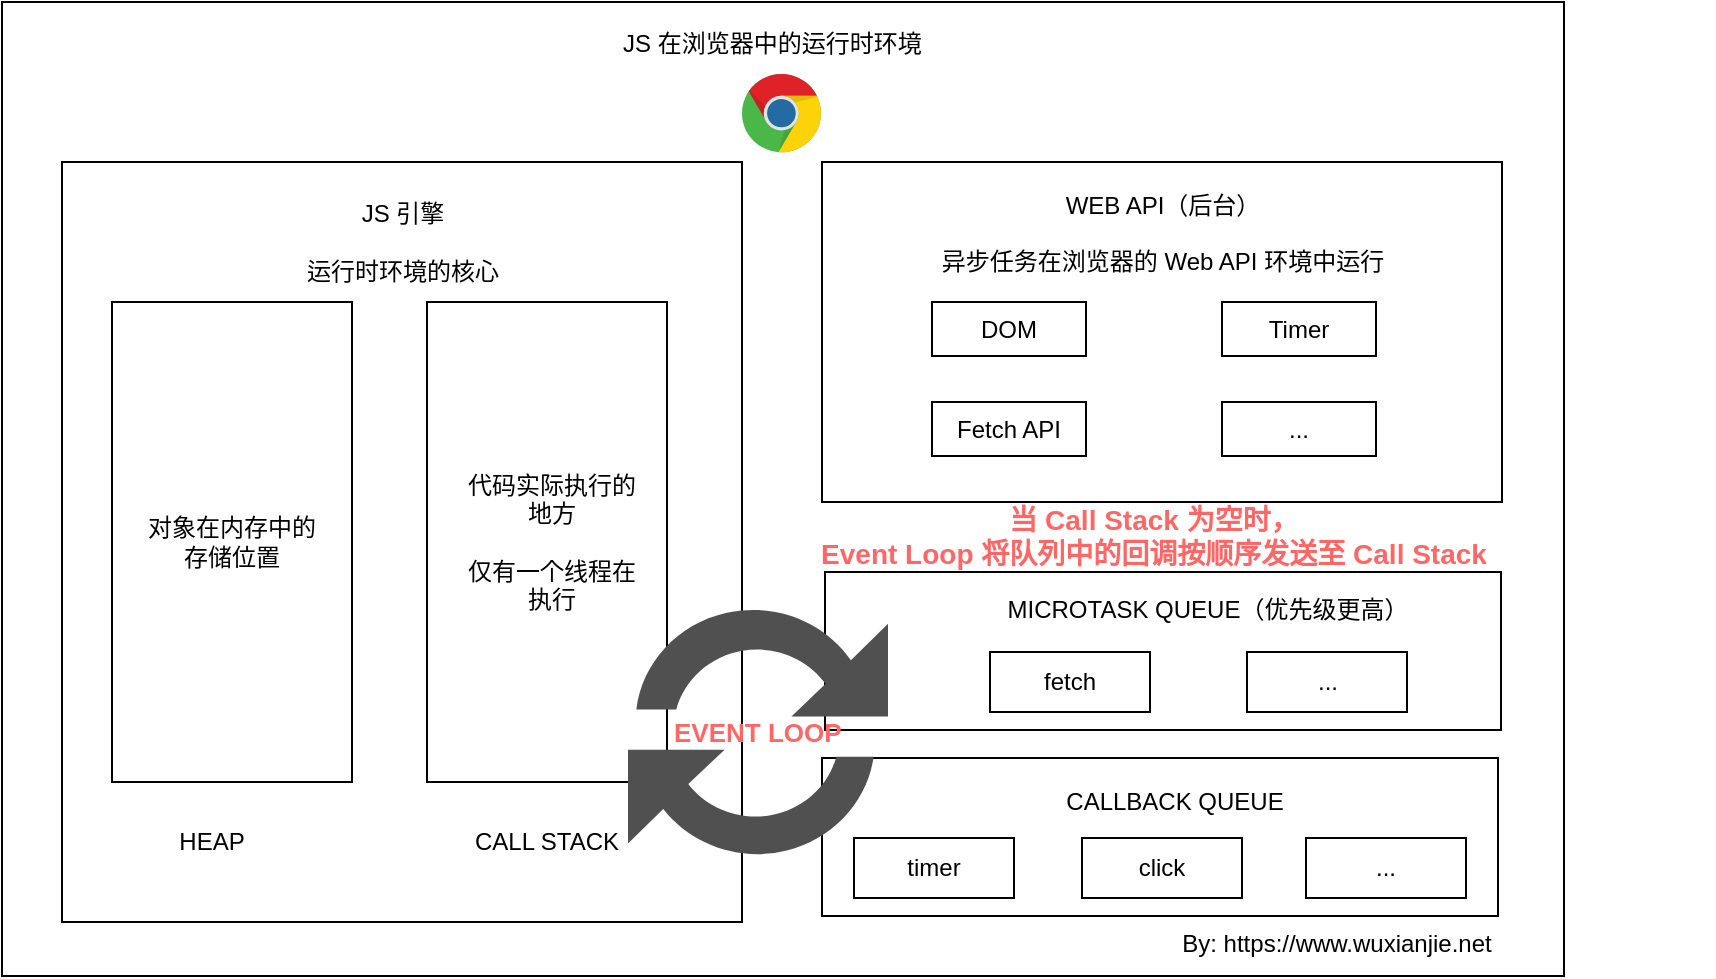 <mxfile version="14.6.13" type="device"><diagram id="BliSJesJG2Ik4W4lRaTt" name="第 1 页"><mxGraphModel dx="1502" dy="788" grid="0" gridSize="10" guides="1" tooltips="1" connect="1" arrows="1" fold="1" page="1" pageScale="1" pageWidth="850" pageHeight="1100" math="0" shadow="0"><root><mxCell id="0"/><mxCell id="1" parent="0"/><mxCell id="bdO_N4UqH9IUrPb_SbOv-2" value="" style="rounded=0;whiteSpace=wrap;html=1;" parent="1" vertex="1"><mxGeometry x="30" y="100" width="781" height="487" as="geometry"/></mxCell><mxCell id="bdO_N4UqH9IUrPb_SbOv-4" value="JS 在浏览器中的运行时环境" style="text;strokeColor=none;fillColor=none;align=left;verticalAlign=top;spacingLeft=4;spacingRight=4;overflow=hidden;rotatable=0;points=[[0,0.5],[1,0.5]];portConstraint=eastwest;" parent="1" vertex="1"><mxGeometry x="334.5" y="107" width="171" height="26" as="geometry"/></mxCell><mxCell id="bdO_N4UqH9IUrPb_SbOv-5" value="" style="rounded=0;whiteSpace=wrap;html=1;" parent="1" vertex="1"><mxGeometry x="60" y="180" width="340" height="380" as="geometry"/></mxCell><mxCell id="bdO_N4UqH9IUrPb_SbOv-6" value="JS 引擎&lt;br&gt;&lt;br&gt;运行时环境的核心" style="text;html=1;strokeColor=none;fillColor=none;align=center;verticalAlign=middle;whiteSpace=wrap;rounded=0;" parent="1" vertex="1"><mxGeometry x="162.5" y="200" width="135" height="40" as="geometry"/></mxCell><mxCell id="bdO_N4UqH9IUrPb_SbOv-7" value="" style="rounded=0;whiteSpace=wrap;html=1;" parent="1" vertex="1"><mxGeometry x="85" y="250" width="120" height="240" as="geometry"/></mxCell><mxCell id="bdO_N4UqH9IUrPb_SbOv-9" value="" style="rounded=0;whiteSpace=wrap;html=1;" parent="1" vertex="1"><mxGeometry x="242.5" y="250" width="120" height="240" as="geometry"/></mxCell><mxCell id="bdO_N4UqH9IUrPb_SbOv-10" value="HEAP" style="text;html=1;strokeColor=none;fillColor=none;align=center;verticalAlign=middle;whiteSpace=wrap;rounded=0;" parent="1" vertex="1"><mxGeometry x="110" y="510" width="50" height="20" as="geometry"/></mxCell><mxCell id="bdO_N4UqH9IUrPb_SbOv-11" value="CALL STACK" style="text;html=1;strokeColor=none;fillColor=none;align=center;verticalAlign=middle;whiteSpace=wrap;rounded=0;" parent="1" vertex="1"><mxGeometry x="260" y="510" width="85" height="20" as="geometry"/></mxCell><mxCell id="bdO_N4UqH9IUrPb_SbOv-12" value="" style="rounded=0;whiteSpace=wrap;html=1;" parent="1" vertex="1"><mxGeometry x="440" y="180" width="340" height="170" as="geometry"/></mxCell><mxCell id="bdO_N4UqH9IUrPb_SbOv-13" value="" style="rounded=0;whiteSpace=wrap;html=1;" parent="1" vertex="1"><mxGeometry x="440" y="478" width="338" height="79" as="geometry"/></mxCell><mxCell id="bdO_N4UqH9IUrPb_SbOv-16" value="WEB API（后台）&#10;&#10;异步任务在浏览器的 Web API 环境中运行" style="text;strokeColor=none;fillColor=none;align=center;verticalAlign=top;spacingLeft=4;spacingRight=4;overflow=hidden;rotatable=0;points=[[0,0.5],[1,0.5]];portConstraint=eastwest;" parent="1" vertex="1"><mxGeometry x="471.25" y="188" width="278.5" height="54" as="geometry"/></mxCell><mxCell id="bdO_N4UqH9IUrPb_SbOv-17" value="CALLBACK QUEUE" style="text;strokeColor=none;fillColor=none;align=center;verticalAlign=top;spacingLeft=4;spacingRight=4;overflow=hidden;rotatable=0;points=[[0,0.5],[1,0.5]];portConstraint=eastwest;" parent="1" vertex="1"><mxGeometry x="524" y="486" width="185" height="26" as="geometry"/></mxCell><mxCell id="bdO_N4UqH9IUrPb_SbOv-20" value="对象在内存中的存储位置" style="text;html=1;strokeColor=none;fillColor=none;align=center;verticalAlign=middle;whiteSpace=wrap;rounded=0;" parent="1" vertex="1"><mxGeometry x="100" y="320" width="90" height="100" as="geometry"/></mxCell><mxCell id="bdO_N4UqH9IUrPb_SbOv-21" value="代码实际执行的地方&lt;br&gt;&lt;br&gt;仅有一个线程在执行" style="text;html=1;strokeColor=none;fillColor=none;align=center;verticalAlign=middle;whiteSpace=wrap;rounded=0;" parent="1" vertex="1"><mxGeometry x="260" y="320" width="90" height="100" as="geometry"/></mxCell><mxCell id="bdO_N4UqH9IUrPb_SbOv-23" value="&lt;font color=&quot;#000000&quot;&gt;DOM&lt;/font&gt;" style="rounded=0;whiteSpace=wrap;html=1;fontColor=#FF6666;" parent="1" vertex="1"><mxGeometry x="495" y="250" width="77" height="27" as="geometry"/></mxCell><mxCell id="bdO_N4UqH9IUrPb_SbOv-24" value="&lt;font color=&quot;#000000&quot;&gt;Fetch API&lt;br&gt;&lt;/font&gt;" style="rounded=0;whiteSpace=wrap;html=1;fontColor=#FF6666;" parent="1" vertex="1"><mxGeometry x="495" y="300" width="77" height="27" as="geometry"/></mxCell><mxCell id="bdO_N4UqH9IUrPb_SbOv-25" value="&lt;font color=&quot;#000000&quot;&gt;...&lt;/font&gt;" style="rounded=0;whiteSpace=wrap;html=1;fontColor=#FF6666;" parent="1" vertex="1"><mxGeometry x="640" y="300" width="77" height="27" as="geometry"/></mxCell><mxCell id="bdO_N4UqH9IUrPb_SbOv-26" value="&lt;font color=&quot;#000000&quot;&gt;Timer&lt;/font&gt;" style="rounded=0;whiteSpace=wrap;html=1;fontColor=#FF6666;" parent="1" vertex="1"><mxGeometry x="640" y="250" width="77" height="27" as="geometry"/></mxCell><mxCell id="bdO_N4UqH9IUrPb_SbOv-27" value="&lt;span style=&quot;color: rgb(0 , 0 , 0)&quot;&gt;timer&lt;/span&gt;" style="rounded=0;whiteSpace=wrap;html=1;fontColor=#FF6666;" parent="1" vertex="1"><mxGeometry x="456" y="518" width="80" height="30" as="geometry"/></mxCell><mxCell id="bdO_N4UqH9IUrPb_SbOv-30" value="" style="dashed=0;outlineConnect=0;html=1;align=center;labelPosition=center;verticalLabelPosition=bottom;verticalAlign=top;shape=mxgraph.weblogos.chrome;fontColor=#FF6666;" parent="1" vertex="1"><mxGeometry x="400" y="136" width="40" height="40" as="geometry"/></mxCell><mxCell id="bdO_N4UqH9IUrPb_SbOv-31" value="&lt;b&gt;&lt;font style=&quot;font-size: 14px&quot;&gt;当 Call Stack 为空时，&lt;br&gt;Event Loop 将队列中的回调按顺序发送至 Call Stack&lt;/font&gt;&lt;/b&gt;" style="text;html=1;strokeColor=none;fillColor=none;align=center;verticalAlign=middle;whiteSpace=wrap;rounded=0;fontColor=#FF6666;" parent="1" vertex="1"><mxGeometry x="326" y="362" width="560" height="10" as="geometry"/></mxCell><mxCell id="bdO_N4UqH9IUrPb_SbOv-32" value="&lt;span style=&quot;color: rgb(0 , 0 , 0)&quot;&gt;click&lt;/span&gt;" style="rounded=0;whiteSpace=wrap;html=1;fontColor=#FF6666;" parent="1" vertex="1"><mxGeometry x="570" y="518" width="80" height="30" as="geometry"/></mxCell><mxCell id="bdO_N4UqH9IUrPb_SbOv-33" value="&lt;font color=&quot;#000000&quot;&gt;...&lt;/font&gt;" style="rounded=0;whiteSpace=wrap;html=1;fontColor=#FF6666;" parent="1" vertex="1"><mxGeometry x="682" y="518" width="80" height="30" as="geometry"/></mxCell><mxCell id="bdO_N4UqH9IUrPb_SbOv-34" value="" style="rounded=0;whiteSpace=wrap;html=1;" parent="1" vertex="1"><mxGeometry x="441.5" y="385" width="338" height="79" as="geometry"/></mxCell><mxCell id="bdO_N4UqH9IUrPb_SbOv-35" value="MICROTASK QUEUE（优先级更高）" style="text;strokeColor=none;fillColor=none;align=center;verticalAlign=top;spacingLeft=4;spacingRight=4;overflow=hidden;rotatable=0;points=[[0,0.5],[1,0.5]];portConstraint=eastwest;" parent="1" vertex="1"><mxGeometry x="517" y="390" width="232" height="24" as="geometry"/></mxCell><mxCell id="bdO_N4UqH9IUrPb_SbOv-37" value="&lt;font color=&quot;#000000&quot;&gt;fetch&lt;/font&gt;" style="rounded=0;whiteSpace=wrap;html=1;fontColor=#FF6666;" parent="1" vertex="1"><mxGeometry x="524" y="425" width="80" height="30" as="geometry"/></mxCell><mxCell id="bdO_N4UqH9IUrPb_SbOv-38" value="&lt;font color=&quot;#000000&quot;&gt;...&lt;/font&gt;" style="rounded=0;whiteSpace=wrap;html=1;fontColor=#FF6666;" parent="1" vertex="1"><mxGeometry x="652.5" y="425" width="80" height="30" as="geometry"/></mxCell><mxCell id="bdO_N4UqH9IUrPb_SbOv-22" value="" style="pointerEvents=1;shadow=0;dashed=0;html=1;strokeColor=none;labelPosition=center;verticalLabelPosition=bottom;verticalAlign=top;align=center;fillColor=#505050;shape=mxgraph.mscae.intune.update" parent="1" vertex="1"><mxGeometry x="343" y="400" width="130" height="130" as="geometry"/></mxCell><mxCell id="bdO_N4UqH9IUrPb_SbOv-18" value="EVENT LOOP" style="text;strokeColor=none;fillColor=none;align=left;verticalAlign=top;spacingLeft=4;spacingRight=4;overflow=hidden;rotatable=0;points=[[0,0.5],[1,0.5]];portConstraint=eastwest;fontColor=#FF6666;fontSize=13;fontStyle=1" parent="1" vertex="1"><mxGeometry x="360" y="451" width="110" height="20" as="geometry"/></mxCell><mxCell id="ohd0ITDtcqXep_5mPuUu-1" value="By: https://www.wuxianjie.net" style="text;html=1;strokeColor=none;fillColor=none;align=center;verticalAlign=middle;whiteSpace=wrap;rounded=0;" parent="1" vertex="1"><mxGeometry x="617" y="560" width="161" height="22" as="geometry"/></mxCell></root></mxGraphModel></diagram></mxfile>